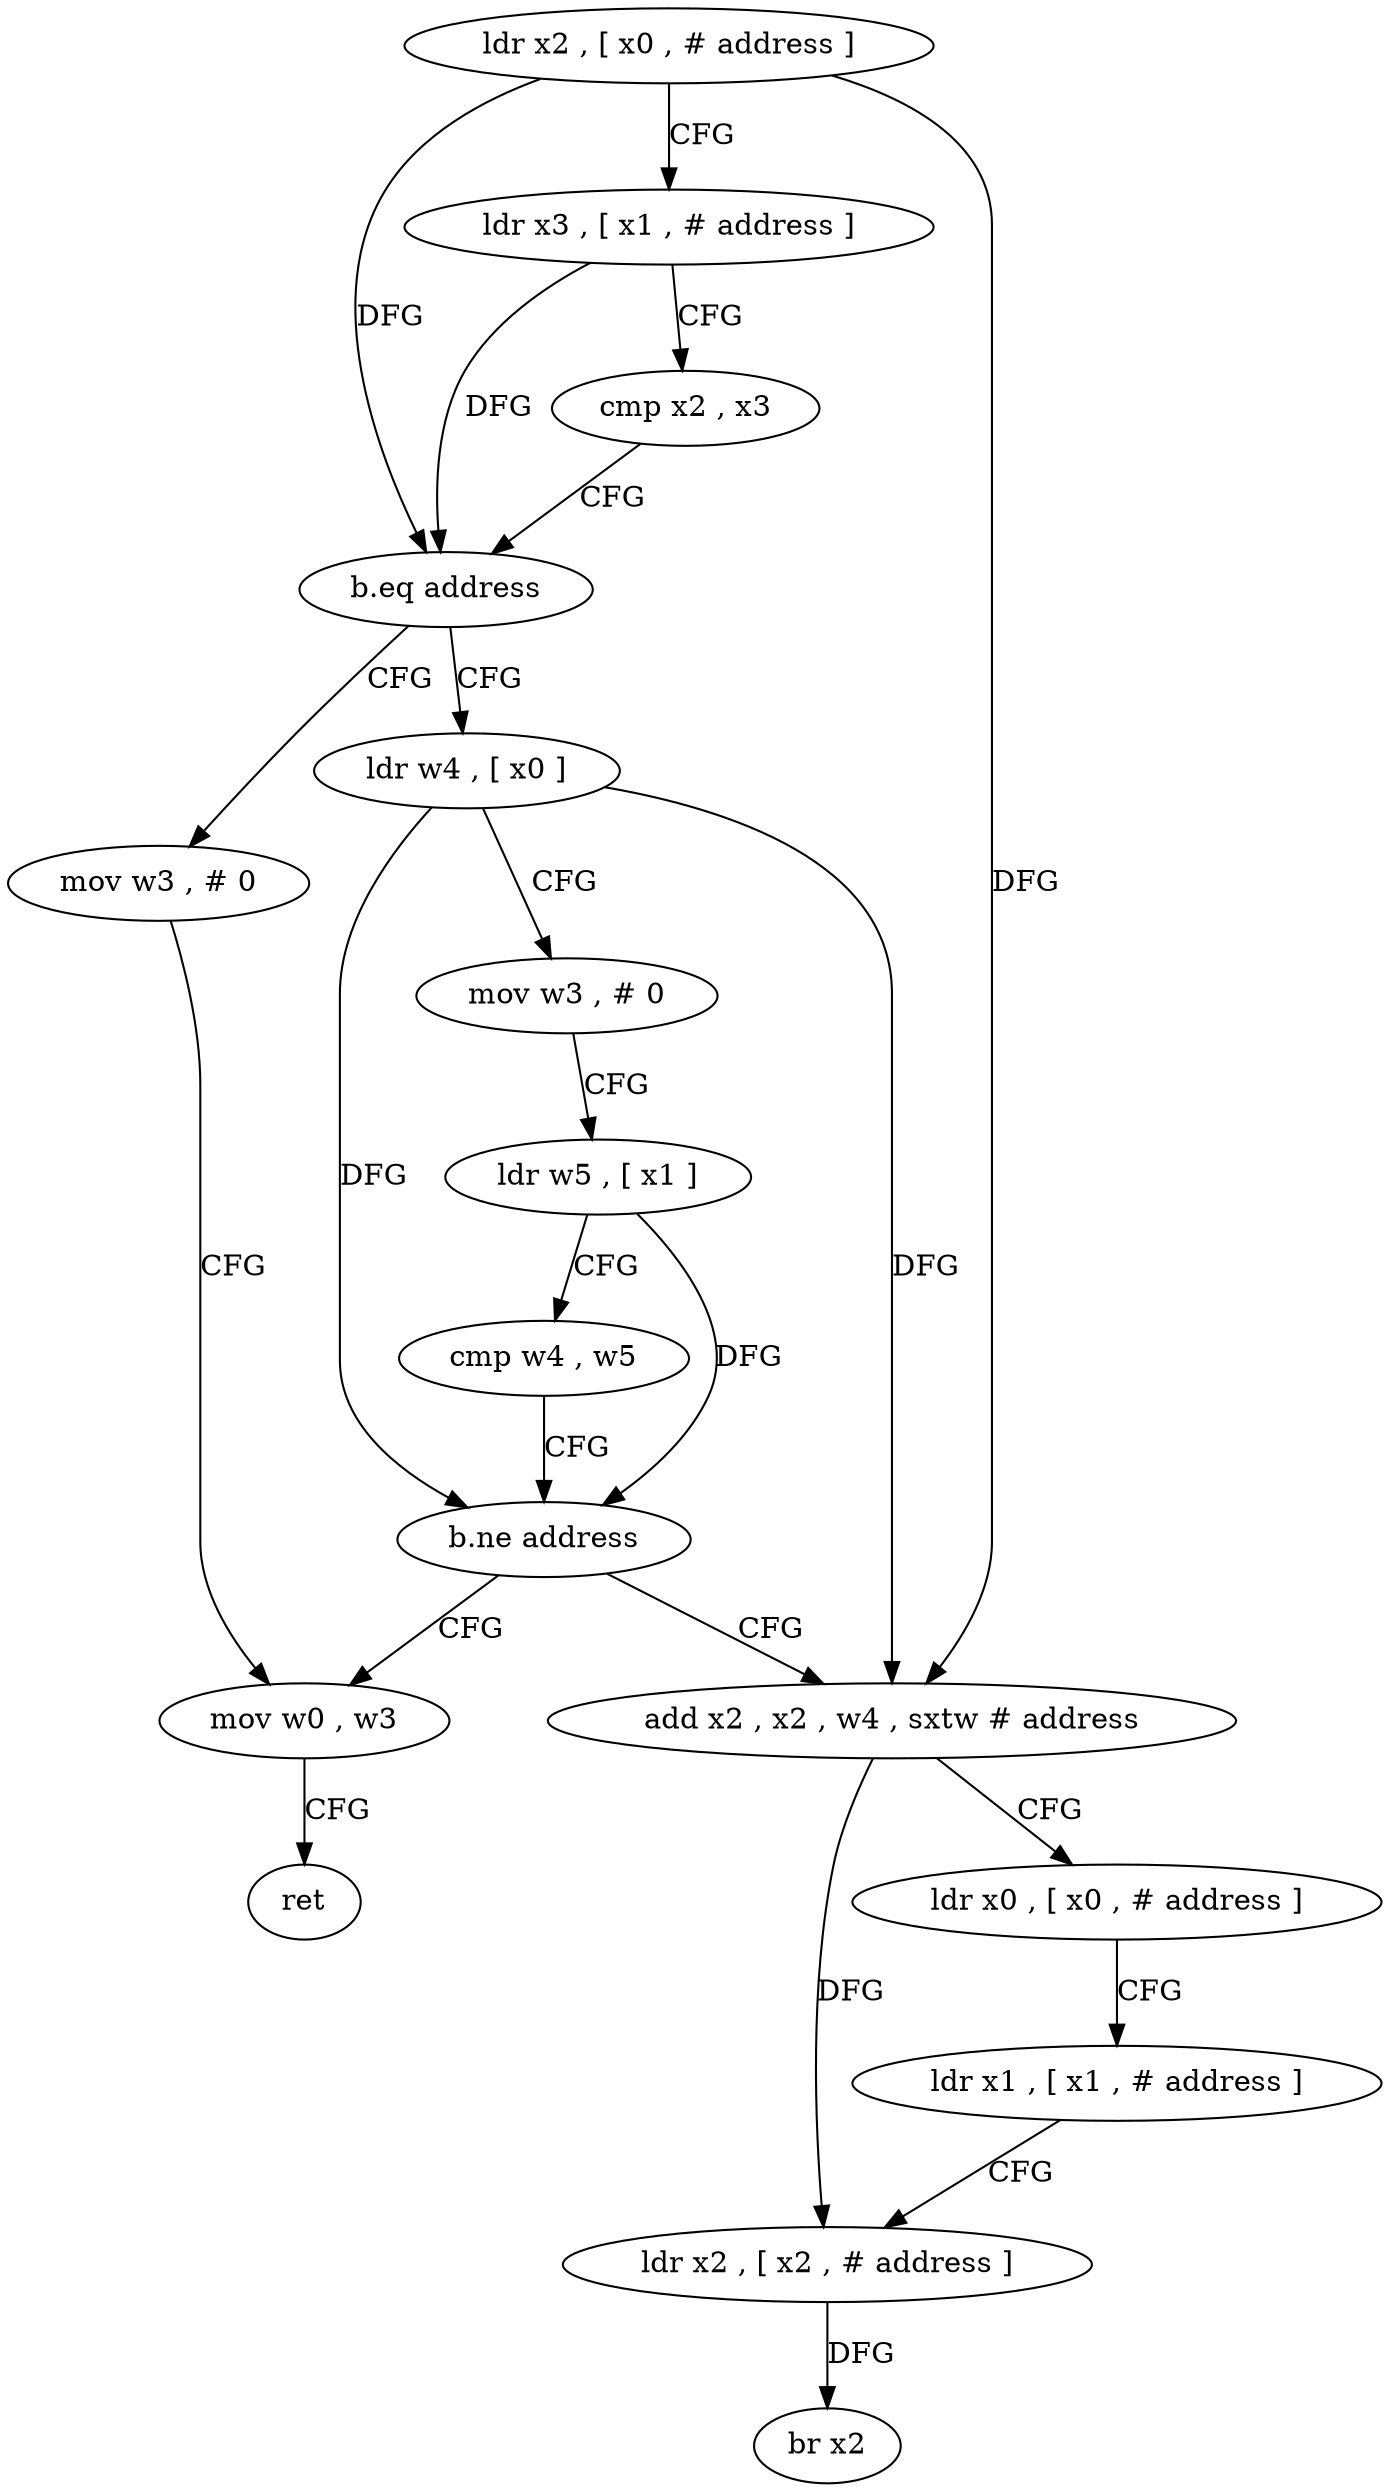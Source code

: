 digraph "func" {
"77136" [label = "ldr x2 , [ x0 , # address ]" ]
"77140" [label = "ldr x3 , [ x1 , # address ]" ]
"77144" [label = "cmp x2 , x3" ]
"77148" [label = "b.eq address" ]
"77168" [label = "ldr w4 , [ x0 ]" ]
"77152" [label = "mov w3 , # 0" ]
"77172" [label = "mov w3 , # 0" ]
"77176" [label = "ldr w5 , [ x1 ]" ]
"77180" [label = "cmp w4 , w5" ]
"77184" [label = "b.ne address" ]
"77156" [label = "mov w0 , w3" ]
"77188" [label = "add x2 , x2 , w4 , sxtw # address" ]
"77160" [label = "ret" ]
"77192" [label = "ldr x0 , [ x0 , # address ]" ]
"77196" [label = "ldr x1 , [ x1 , # address ]" ]
"77200" [label = "ldr x2 , [ x2 , # address ]" ]
"77204" [label = "br x2" ]
"77136" -> "77140" [ label = "CFG" ]
"77136" -> "77148" [ label = "DFG" ]
"77136" -> "77188" [ label = "DFG" ]
"77140" -> "77144" [ label = "CFG" ]
"77140" -> "77148" [ label = "DFG" ]
"77144" -> "77148" [ label = "CFG" ]
"77148" -> "77168" [ label = "CFG" ]
"77148" -> "77152" [ label = "CFG" ]
"77168" -> "77172" [ label = "CFG" ]
"77168" -> "77184" [ label = "DFG" ]
"77168" -> "77188" [ label = "DFG" ]
"77152" -> "77156" [ label = "CFG" ]
"77172" -> "77176" [ label = "CFG" ]
"77176" -> "77180" [ label = "CFG" ]
"77176" -> "77184" [ label = "DFG" ]
"77180" -> "77184" [ label = "CFG" ]
"77184" -> "77156" [ label = "CFG" ]
"77184" -> "77188" [ label = "CFG" ]
"77156" -> "77160" [ label = "CFG" ]
"77188" -> "77192" [ label = "CFG" ]
"77188" -> "77200" [ label = "DFG" ]
"77192" -> "77196" [ label = "CFG" ]
"77196" -> "77200" [ label = "CFG" ]
"77200" -> "77204" [ label = "DFG" ]
}
